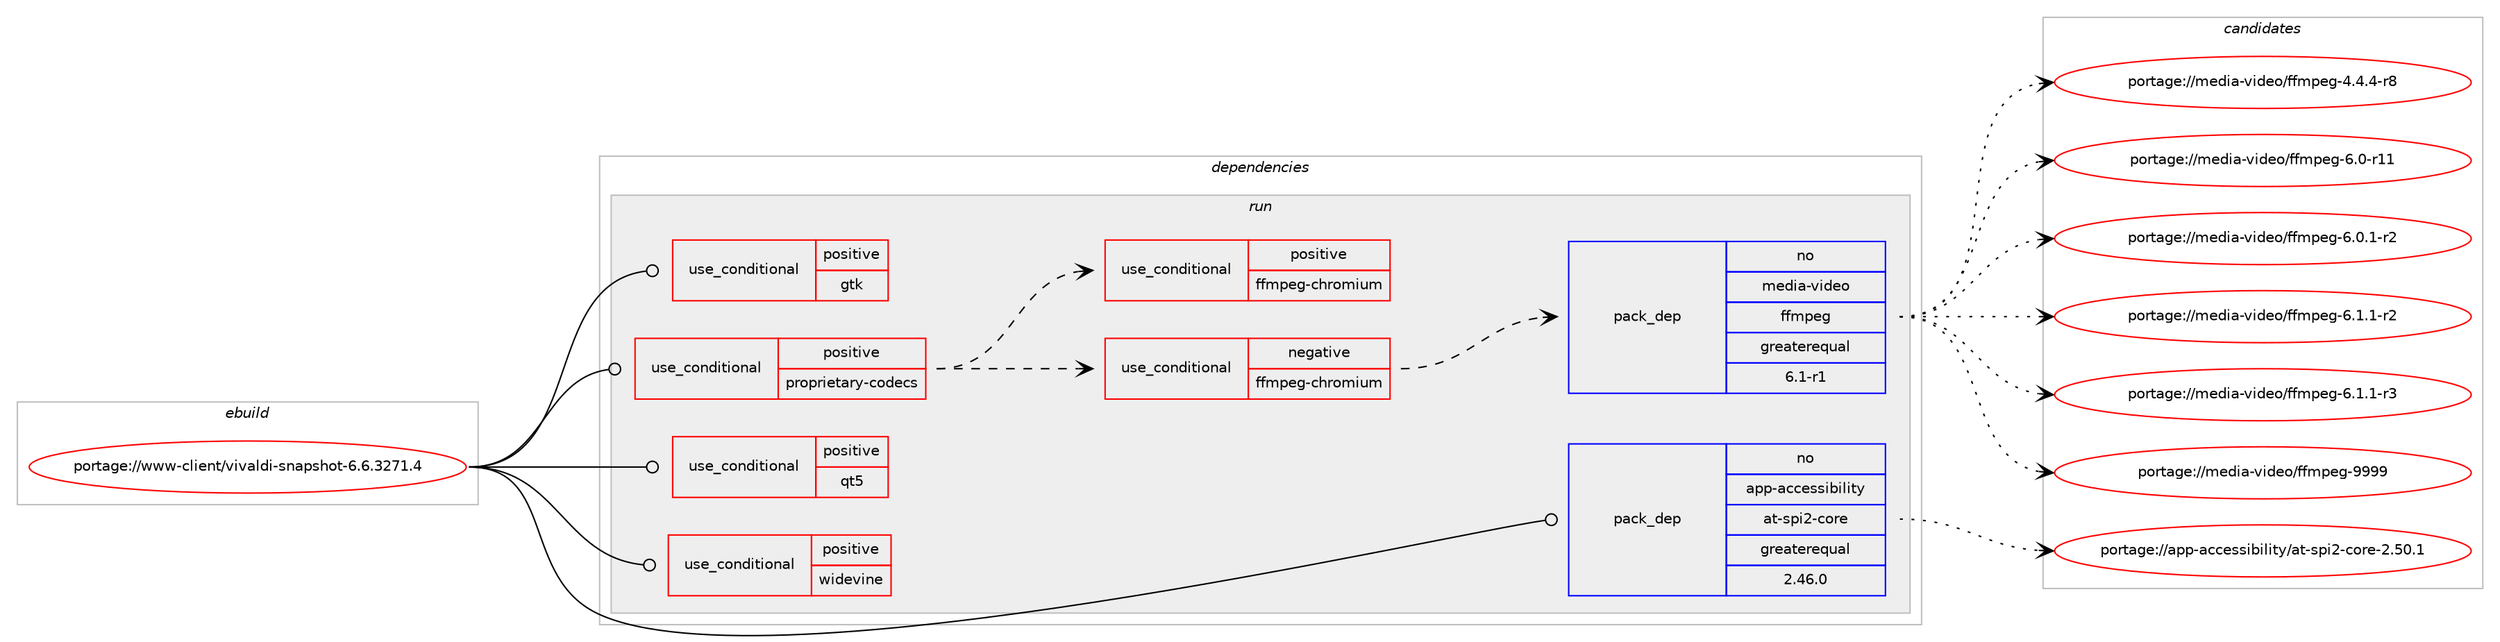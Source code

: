 digraph prolog {

# *************
# Graph options
# *************

newrank=true;
concentrate=true;
compound=true;
graph [rankdir=LR,fontname=Helvetica,fontsize=10,ranksep=1.5];#, ranksep=2.5, nodesep=0.2];
edge  [arrowhead=vee];
node  [fontname=Helvetica,fontsize=10];

# **********
# The ebuild
# **********

subgraph cluster_leftcol {
color=gray;
rank=same;
label=<<i>ebuild</i>>;
id [label="portage://www-client/vivaldi-snapshot-6.6.3271.4", color=red, width=4, href="../www-client/vivaldi-snapshot-6.6.3271.4.svg"];
}

# ****************
# The dependencies
# ****************

subgraph cluster_midcol {
color=gray;
label=<<i>dependencies</i>>;
subgraph cluster_compile {
fillcolor="#eeeeee";
style=filled;
label=<<i>compile</i>>;
}
subgraph cluster_compileandrun {
fillcolor="#eeeeee";
style=filled;
label=<<i>compile and run</i>>;
}
subgraph cluster_run {
fillcolor="#eeeeee";
style=filled;
label=<<i>run</i>>;
subgraph cond17110 {
dependency26117 [label=<<TABLE BORDER="0" CELLBORDER="1" CELLSPACING="0" CELLPADDING="4"><TR><TD ROWSPAN="3" CELLPADDING="10">use_conditional</TD></TR><TR><TD>positive</TD></TR><TR><TD>gtk</TD></TR></TABLE>>, shape=none, color=red];
# *** BEGIN UNKNOWN DEPENDENCY TYPE (TODO) ***
# dependency26117 -> package_dependency(portage://www-client/vivaldi-snapshot-6.6.3271.4,run,no,gui-libs,gtk,none,[,,],[slot(4)],[])
# *** END UNKNOWN DEPENDENCY TYPE (TODO) ***

# *** BEGIN UNKNOWN DEPENDENCY TYPE (TODO) ***
# dependency26117 -> package_dependency(portage://www-client/vivaldi-snapshot-6.6.3271.4,run,no,x11-libs,gtk+,none,[,,],[slot(3)],[])
# *** END UNKNOWN DEPENDENCY TYPE (TODO) ***

}
id:e -> dependency26117:w [weight=20,style="solid",arrowhead="odot"];
subgraph cond17111 {
dependency26118 [label=<<TABLE BORDER="0" CELLBORDER="1" CELLSPACING="0" CELLPADDING="4"><TR><TD ROWSPAN="3" CELLPADDING="10">use_conditional</TD></TR><TR><TD>positive</TD></TR><TR><TD>proprietary-codecs</TD></TR></TABLE>>, shape=none, color=red];
subgraph cond17112 {
dependency26119 [label=<<TABLE BORDER="0" CELLBORDER="1" CELLSPACING="0" CELLPADDING="4"><TR><TD ROWSPAN="3" CELLPADDING="10">use_conditional</TD></TR><TR><TD>negative</TD></TR><TR><TD>ffmpeg-chromium</TD></TR></TABLE>>, shape=none, color=red];
subgraph pack8685 {
dependency26120 [label=<<TABLE BORDER="0" CELLBORDER="1" CELLSPACING="0" CELLPADDING="4" WIDTH="220"><TR><TD ROWSPAN="6" CELLPADDING="30">pack_dep</TD></TR><TR><TD WIDTH="110">no</TD></TR><TR><TD>media-video</TD></TR><TR><TD>ffmpeg</TD></TR><TR><TD>greaterequal</TD></TR><TR><TD>6.1-r1</TD></TR></TABLE>>, shape=none, color=blue];
}
dependency26119:e -> dependency26120:w [weight=20,style="dashed",arrowhead="vee"];
}
dependency26118:e -> dependency26119:w [weight=20,style="dashed",arrowhead="vee"];
subgraph cond17113 {
dependency26121 [label=<<TABLE BORDER="0" CELLBORDER="1" CELLSPACING="0" CELLPADDING="4"><TR><TD ROWSPAN="3" CELLPADDING="10">use_conditional</TD></TR><TR><TD>positive</TD></TR><TR><TD>ffmpeg-chromium</TD></TR></TABLE>>, shape=none, color=red];
# *** BEGIN UNKNOWN DEPENDENCY TYPE (TODO) ***
# dependency26121 -> package_dependency(portage://www-client/vivaldi-snapshot-6.6.3271.4,run,no,media-video,ffmpeg-chromium,none,[,,],[slot(121)],[])
# *** END UNKNOWN DEPENDENCY TYPE (TODO) ***

}
dependency26118:e -> dependency26121:w [weight=20,style="dashed",arrowhead="vee"];
}
id:e -> dependency26118:w [weight=20,style="solid",arrowhead="odot"];
subgraph cond17114 {
dependency26122 [label=<<TABLE BORDER="0" CELLBORDER="1" CELLSPACING="0" CELLPADDING="4"><TR><TD ROWSPAN="3" CELLPADDING="10">use_conditional</TD></TR><TR><TD>positive</TD></TR><TR><TD>qt5</TD></TR></TABLE>>, shape=none, color=red];
# *** BEGIN UNKNOWN DEPENDENCY TYPE (TODO) ***
# dependency26122 -> package_dependency(portage://www-client/vivaldi-snapshot-6.6.3271.4,run,no,dev-qt,qtcore,none,[,,],[slot(5)],[])
# *** END UNKNOWN DEPENDENCY TYPE (TODO) ***

# *** BEGIN UNKNOWN DEPENDENCY TYPE (TODO) ***
# dependency26122 -> package_dependency(portage://www-client/vivaldi-snapshot-6.6.3271.4,run,no,dev-qt,qtgui,none,[,,],[slot(5)],[])
# *** END UNKNOWN DEPENDENCY TYPE (TODO) ***

# *** BEGIN UNKNOWN DEPENDENCY TYPE (TODO) ***
# dependency26122 -> package_dependency(portage://www-client/vivaldi-snapshot-6.6.3271.4,run,no,dev-qt,qtwidgets,none,[,,],[slot(5)],[])
# *** END UNKNOWN DEPENDENCY TYPE (TODO) ***

}
id:e -> dependency26122:w [weight=20,style="solid",arrowhead="odot"];
subgraph cond17115 {
dependency26123 [label=<<TABLE BORDER="0" CELLBORDER="1" CELLSPACING="0" CELLPADDING="4"><TR><TD ROWSPAN="3" CELLPADDING="10">use_conditional</TD></TR><TR><TD>positive</TD></TR><TR><TD>widevine</TD></TR></TABLE>>, shape=none, color=red];
# *** BEGIN UNKNOWN DEPENDENCY TYPE (TODO) ***
# dependency26123 -> package_dependency(portage://www-client/vivaldi-snapshot-6.6.3271.4,run,no,www-plugins,chrome-binary-plugins,none,[,,],[],[])
# *** END UNKNOWN DEPENDENCY TYPE (TODO) ***

}
id:e -> dependency26123:w [weight=20,style="solid",arrowhead="odot"];
subgraph pack8686 {
dependency26124 [label=<<TABLE BORDER="0" CELLBORDER="1" CELLSPACING="0" CELLPADDING="4" WIDTH="220"><TR><TD ROWSPAN="6" CELLPADDING="30">pack_dep</TD></TR><TR><TD WIDTH="110">no</TD></TR><TR><TD>app-accessibility</TD></TR><TR><TD>at-spi2-core</TD></TR><TR><TD>greaterequal</TD></TR><TR><TD>2.46.0</TD></TR></TABLE>>, shape=none, color=blue];
}
id:e -> dependency26124:w [weight=20,style="solid",arrowhead="odot"];
# *** BEGIN UNKNOWN DEPENDENCY TYPE (TODO) ***
# id -> package_dependency(portage://www-client/vivaldi-snapshot-6.6.3271.4,run,no,dev-libs,expat,none,[,,],[],[])
# *** END UNKNOWN DEPENDENCY TYPE (TODO) ***

# *** BEGIN UNKNOWN DEPENDENCY TYPE (TODO) ***
# id -> package_dependency(portage://www-client/vivaldi-snapshot-6.6.3271.4,run,no,dev-libs,glib,none,[,,],[slot(2)],[])
# *** END UNKNOWN DEPENDENCY TYPE (TODO) ***

# *** BEGIN UNKNOWN DEPENDENCY TYPE (TODO) ***
# id -> package_dependency(portage://www-client/vivaldi-snapshot-6.6.3271.4,run,no,dev-libs,nspr,none,[,,],[],[])
# *** END UNKNOWN DEPENDENCY TYPE (TODO) ***

# *** BEGIN UNKNOWN DEPENDENCY TYPE (TODO) ***
# id -> package_dependency(portage://www-client/vivaldi-snapshot-6.6.3271.4,run,no,dev-libs,nss,none,[,,],[],[])
# *** END UNKNOWN DEPENDENCY TYPE (TODO) ***

# *** BEGIN UNKNOWN DEPENDENCY TYPE (TODO) ***
# id -> package_dependency(portage://www-client/vivaldi-snapshot-6.6.3271.4,run,no,media-libs,alsa-lib,none,[,,],[],[])
# *** END UNKNOWN DEPENDENCY TYPE (TODO) ***

# *** BEGIN UNKNOWN DEPENDENCY TYPE (TODO) ***
# id -> package_dependency(portage://www-client/vivaldi-snapshot-6.6.3271.4,run,no,media-libs,mesa,none,[,,],[],[use(enable(gbm),positive)])
# *** END UNKNOWN DEPENDENCY TYPE (TODO) ***

# *** BEGIN UNKNOWN DEPENDENCY TYPE (TODO) ***
# id -> package_dependency(portage://www-client/vivaldi-snapshot-6.6.3271.4,run,no,net-print,cups,none,[,,],[],[])
# *** END UNKNOWN DEPENDENCY TYPE (TODO) ***

# *** BEGIN UNKNOWN DEPENDENCY TYPE (TODO) ***
# id -> package_dependency(portage://www-client/vivaldi-snapshot-6.6.3271.4,run,no,sys-apps,dbus,none,[,,],[],[])
# *** END UNKNOWN DEPENDENCY TYPE (TODO) ***

# *** BEGIN UNKNOWN DEPENDENCY TYPE (TODO) ***
# id -> package_dependency(portage://www-client/vivaldi-snapshot-6.6.3271.4,run,no,x11-libs,cairo,none,[,,],[],[])
# *** END UNKNOWN DEPENDENCY TYPE (TODO) ***

# *** BEGIN UNKNOWN DEPENDENCY TYPE (TODO) ***
# id -> package_dependency(portage://www-client/vivaldi-snapshot-6.6.3271.4,run,no,x11-libs,libX11,none,[,,],[],[])
# *** END UNKNOWN DEPENDENCY TYPE (TODO) ***

# *** BEGIN UNKNOWN DEPENDENCY TYPE (TODO) ***
# id -> package_dependency(portage://www-client/vivaldi-snapshot-6.6.3271.4,run,no,x11-libs,libXcomposite,none,[,,],[],[])
# *** END UNKNOWN DEPENDENCY TYPE (TODO) ***

# *** BEGIN UNKNOWN DEPENDENCY TYPE (TODO) ***
# id -> package_dependency(portage://www-client/vivaldi-snapshot-6.6.3271.4,run,no,x11-libs,libXdamage,none,[,,],[],[])
# *** END UNKNOWN DEPENDENCY TYPE (TODO) ***

# *** BEGIN UNKNOWN DEPENDENCY TYPE (TODO) ***
# id -> package_dependency(portage://www-client/vivaldi-snapshot-6.6.3271.4,run,no,x11-libs,libXext,none,[,,],[],[])
# *** END UNKNOWN DEPENDENCY TYPE (TODO) ***

# *** BEGIN UNKNOWN DEPENDENCY TYPE (TODO) ***
# id -> package_dependency(portage://www-client/vivaldi-snapshot-6.6.3271.4,run,no,x11-libs,libXfixes,none,[,,],[],[])
# *** END UNKNOWN DEPENDENCY TYPE (TODO) ***

# *** BEGIN UNKNOWN DEPENDENCY TYPE (TODO) ***
# id -> package_dependency(portage://www-client/vivaldi-snapshot-6.6.3271.4,run,no,x11-libs,libXrandr,none,[,,],[],[])
# *** END UNKNOWN DEPENDENCY TYPE (TODO) ***

# *** BEGIN UNKNOWN DEPENDENCY TYPE (TODO) ***
# id -> package_dependency(portage://www-client/vivaldi-snapshot-6.6.3271.4,run,no,x11-libs,libdrm,none,[,,],[],[])
# *** END UNKNOWN DEPENDENCY TYPE (TODO) ***

# *** BEGIN UNKNOWN DEPENDENCY TYPE (TODO) ***
# id -> package_dependency(portage://www-client/vivaldi-snapshot-6.6.3271.4,run,no,x11-libs,libxcb,none,[,,],[],[])
# *** END UNKNOWN DEPENDENCY TYPE (TODO) ***

# *** BEGIN UNKNOWN DEPENDENCY TYPE (TODO) ***
# id -> package_dependency(portage://www-client/vivaldi-snapshot-6.6.3271.4,run,no,x11-libs,libxkbcommon,none,[,,],[],[])
# *** END UNKNOWN DEPENDENCY TYPE (TODO) ***

# *** BEGIN UNKNOWN DEPENDENCY TYPE (TODO) ***
# id -> package_dependency(portage://www-client/vivaldi-snapshot-6.6.3271.4,run,no,x11-libs,pango,none,[,,],[],[use(enable(X),none)])
# *** END UNKNOWN DEPENDENCY TYPE (TODO) ***

}
}

# **************
# The candidates
# **************

subgraph cluster_choices {
rank=same;
color=gray;
label=<<i>candidates</i>>;

subgraph choice8685 {
color=black;
nodesep=1;
choice1091011001059745118105100101111471021021091121011034552465246524511456 [label="portage://media-video/ffmpeg-4.4.4-r8", color=red, width=4,href="../media-video/ffmpeg-4.4.4-r8.svg"];
choice10910110010597451181051001011114710210210911210110345544648451144949 [label="portage://media-video/ffmpeg-6.0-r11", color=red, width=4,href="../media-video/ffmpeg-6.0-r11.svg"];
choice1091011001059745118105100101111471021021091121011034554464846494511450 [label="portage://media-video/ffmpeg-6.0.1-r2", color=red, width=4,href="../media-video/ffmpeg-6.0.1-r2.svg"];
choice1091011001059745118105100101111471021021091121011034554464946494511450 [label="portage://media-video/ffmpeg-6.1.1-r2", color=red, width=4,href="../media-video/ffmpeg-6.1.1-r2.svg"];
choice1091011001059745118105100101111471021021091121011034554464946494511451 [label="portage://media-video/ffmpeg-6.1.1-r3", color=red, width=4,href="../media-video/ffmpeg-6.1.1-r3.svg"];
choice1091011001059745118105100101111471021021091121011034557575757 [label="portage://media-video/ffmpeg-9999", color=red, width=4,href="../media-video/ffmpeg-9999.svg"];
dependency26120:e -> choice1091011001059745118105100101111471021021091121011034552465246524511456:w [style=dotted,weight="100"];
dependency26120:e -> choice10910110010597451181051001011114710210210911210110345544648451144949:w [style=dotted,weight="100"];
dependency26120:e -> choice1091011001059745118105100101111471021021091121011034554464846494511450:w [style=dotted,weight="100"];
dependency26120:e -> choice1091011001059745118105100101111471021021091121011034554464946494511450:w [style=dotted,weight="100"];
dependency26120:e -> choice1091011001059745118105100101111471021021091121011034554464946494511451:w [style=dotted,weight="100"];
dependency26120:e -> choice1091011001059745118105100101111471021021091121011034557575757:w [style=dotted,weight="100"];
}
subgraph choice8686 {
color=black;
nodesep=1;
choice97112112459799991011151151059810510810511612147971164511511210550459911111410145504653484649 [label="portage://app-accessibility/at-spi2-core-2.50.1", color=red, width=4,href="../app-accessibility/at-spi2-core-2.50.1.svg"];
dependency26124:e -> choice97112112459799991011151151059810510810511612147971164511511210550459911111410145504653484649:w [style=dotted,weight="100"];
}
}

}

